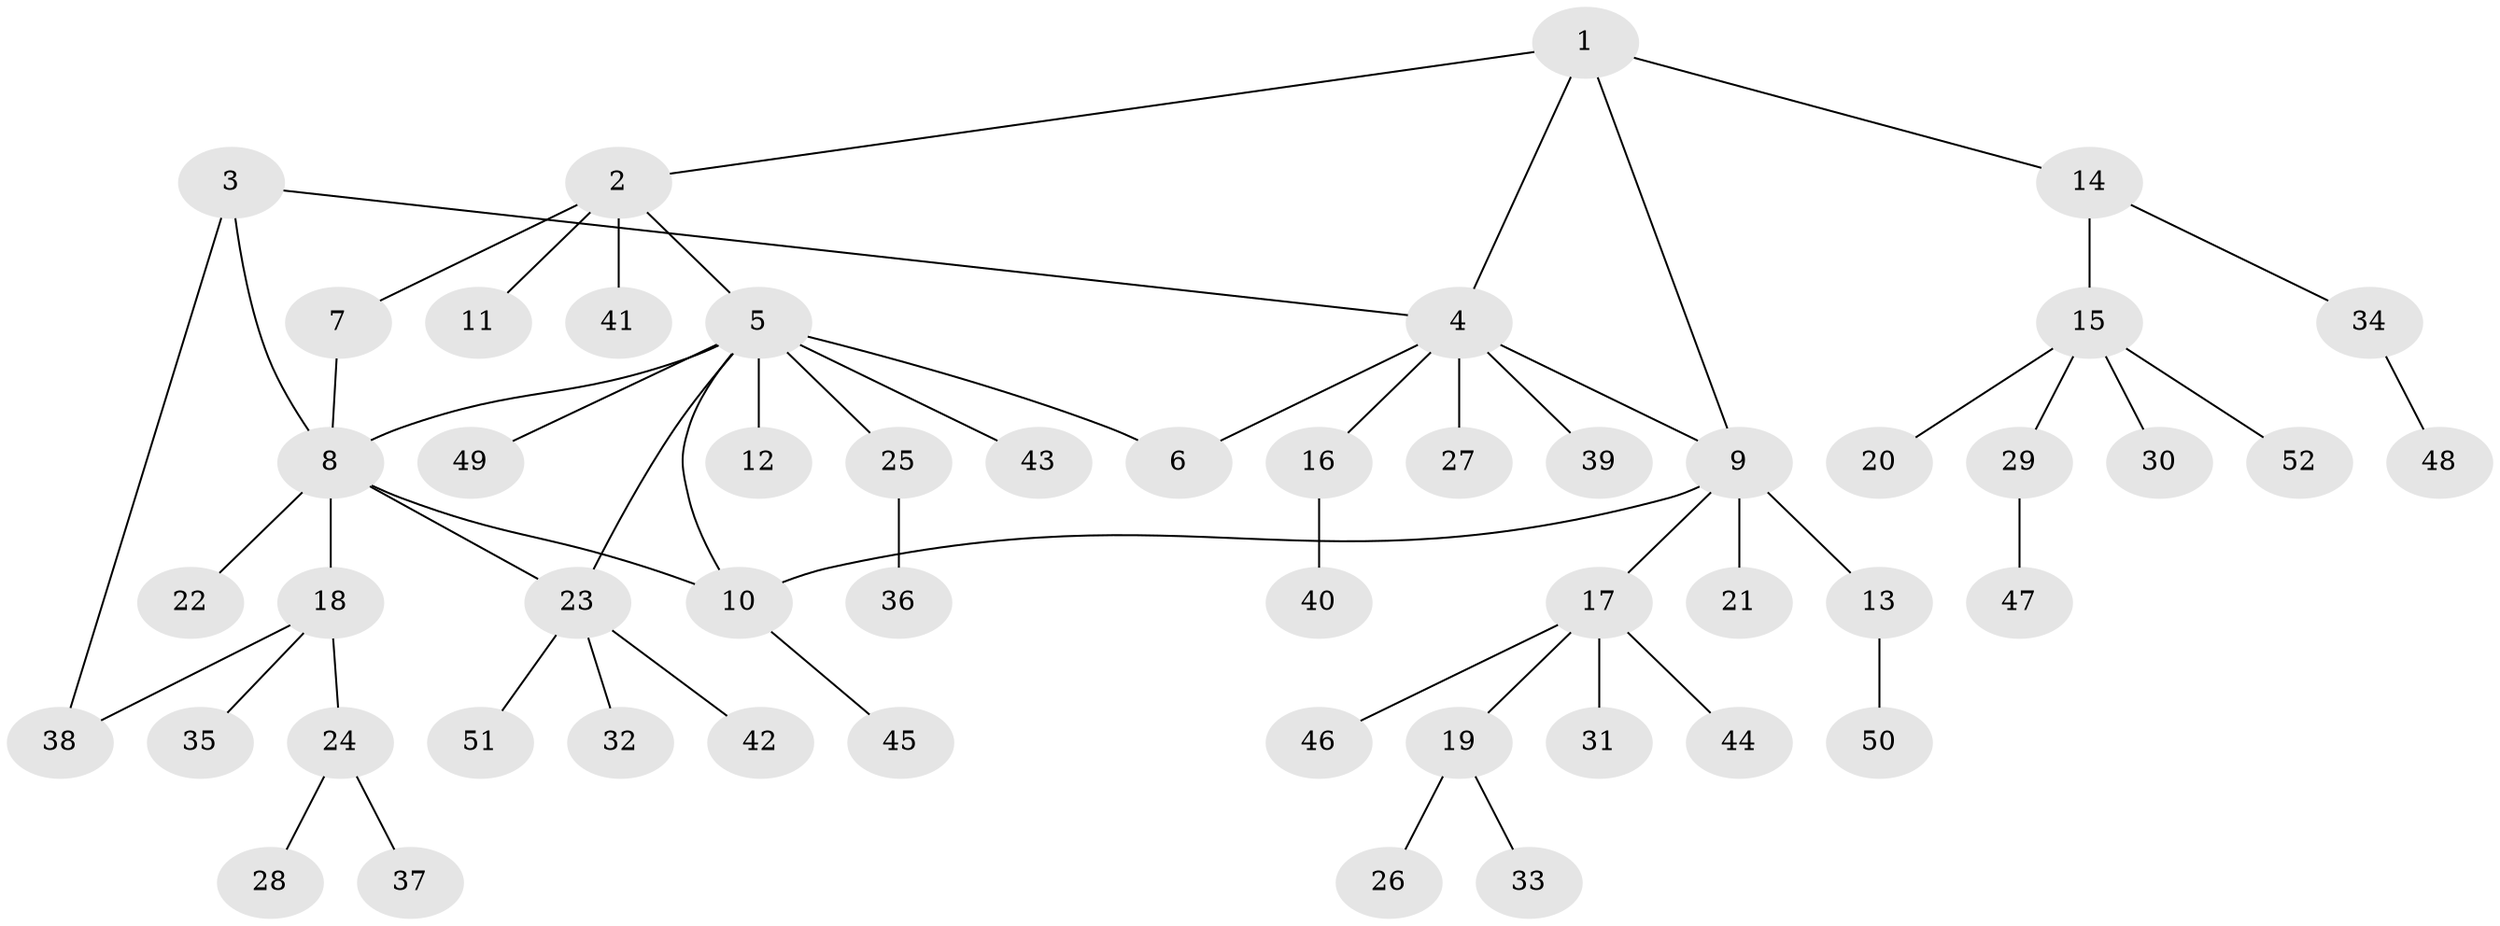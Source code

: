 // Generated by graph-tools (version 1.1) at 2025/54/03/09/25 04:54:08]
// undirected, 52 vertices, 59 edges
graph export_dot {
graph [start="1"]
  node [color=gray90,style=filled];
  1;
  2;
  3;
  4;
  5;
  6;
  7;
  8;
  9;
  10;
  11;
  12;
  13;
  14;
  15;
  16;
  17;
  18;
  19;
  20;
  21;
  22;
  23;
  24;
  25;
  26;
  27;
  28;
  29;
  30;
  31;
  32;
  33;
  34;
  35;
  36;
  37;
  38;
  39;
  40;
  41;
  42;
  43;
  44;
  45;
  46;
  47;
  48;
  49;
  50;
  51;
  52;
  1 -- 2;
  1 -- 4;
  1 -- 9;
  1 -- 14;
  2 -- 5;
  2 -- 7;
  2 -- 11;
  2 -- 41;
  3 -- 4;
  3 -- 8;
  3 -- 38;
  4 -- 6;
  4 -- 9;
  4 -- 16;
  4 -- 27;
  4 -- 39;
  5 -- 6;
  5 -- 8;
  5 -- 10;
  5 -- 12;
  5 -- 23;
  5 -- 25;
  5 -- 43;
  5 -- 49;
  7 -- 8;
  8 -- 10;
  8 -- 18;
  8 -- 22;
  8 -- 23;
  9 -- 10;
  9 -- 13;
  9 -- 17;
  9 -- 21;
  10 -- 45;
  13 -- 50;
  14 -- 15;
  14 -- 34;
  15 -- 20;
  15 -- 29;
  15 -- 30;
  15 -- 52;
  16 -- 40;
  17 -- 19;
  17 -- 31;
  17 -- 44;
  17 -- 46;
  18 -- 24;
  18 -- 35;
  18 -- 38;
  19 -- 26;
  19 -- 33;
  23 -- 32;
  23 -- 42;
  23 -- 51;
  24 -- 28;
  24 -- 37;
  25 -- 36;
  29 -- 47;
  34 -- 48;
}
